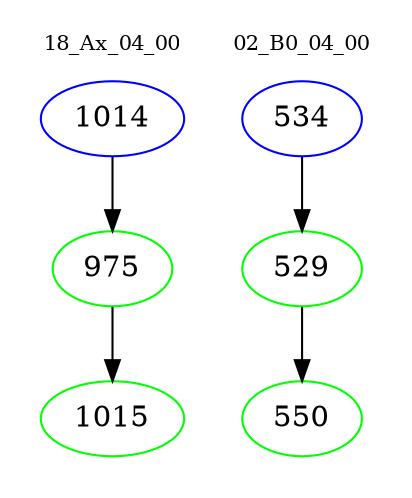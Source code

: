 digraph{
subgraph cluster_0 {
color = white
label = "18_Ax_04_00";
fontsize=10;
T0_1014 [label="1014", color="blue"]
T0_1014 -> T0_975 [color="black"]
T0_975 [label="975", color="green"]
T0_975 -> T0_1015 [color="black"]
T0_1015 [label="1015", color="green"]
}
subgraph cluster_1 {
color = white
label = "02_B0_04_00";
fontsize=10;
T1_534 [label="534", color="blue"]
T1_534 -> T1_529 [color="black"]
T1_529 [label="529", color="green"]
T1_529 -> T1_550 [color="black"]
T1_550 [label="550", color="green"]
}
}
